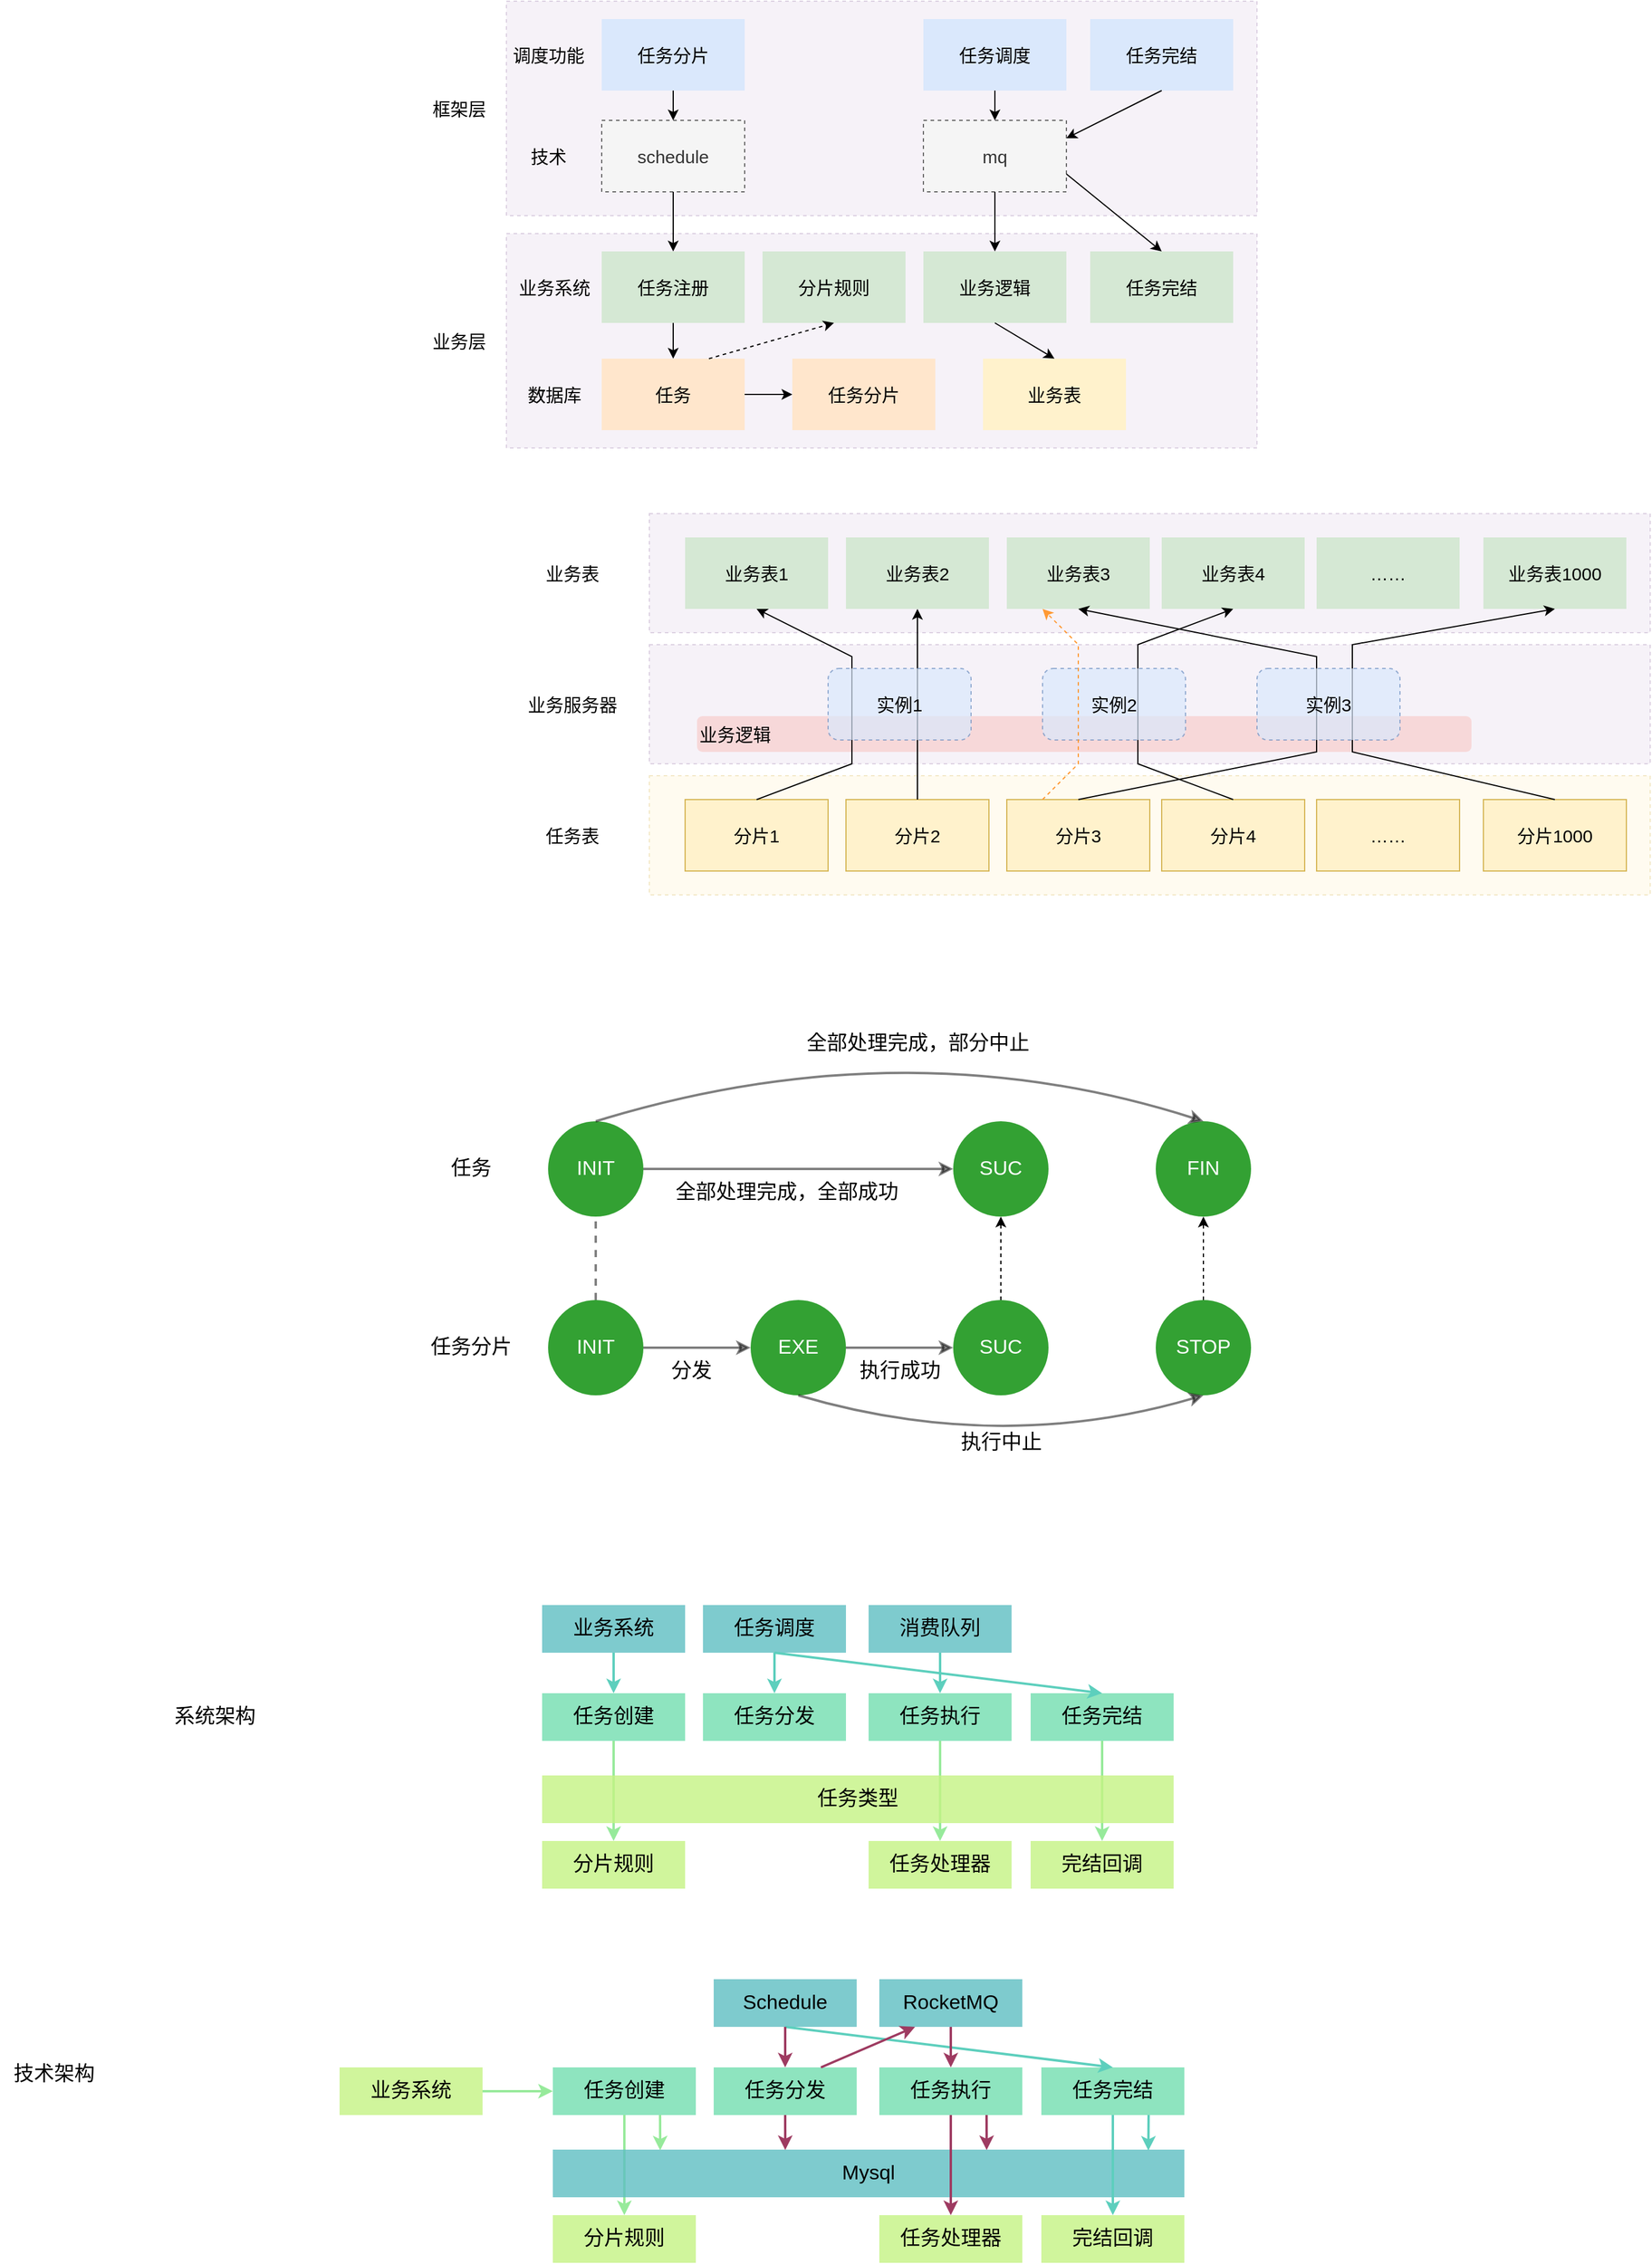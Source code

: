 <mxfile version="20.5.1" type="github">
  <diagram id="jE8hLFV52Thx0o0CY2vt" name="第 1 页">
    <mxGraphModel dx="1797" dy="556" grid="1" gridSize="10" guides="1" tooltips="1" connect="1" arrows="1" fold="1" page="1" pageScale="1" pageWidth="827" pageHeight="1169" math="0" shadow="0">
      <root>
        <mxCell id="0" />
        <mxCell id="1" parent="0" />
        <mxCell id="cD26P5UvuwUGgIYhwSKx-67" value="" style="rounded=0;whiteSpace=wrap;html=1;dashed=1;fillColor=#e1d5e7;strokeColor=#9673a6;opacity=30;fontSize=15;" vertex="1" parent="1">
          <mxGeometry x="230" y="600" width="840" height="100" as="geometry" />
        </mxCell>
        <mxCell id="cD26P5UvuwUGgIYhwSKx-65" value="业务逻辑" style="rounded=1;whiteSpace=wrap;html=1;strokeColor=none;fontSize=15;opacity=70;fillColor=#f8cecc;align=left;" vertex="1" parent="1">
          <mxGeometry x="270" y="660" width="650" height="30" as="geometry" />
        </mxCell>
        <mxCell id="cD26P5UvuwUGgIYhwSKx-32" value="" style="rounded=0;whiteSpace=wrap;html=1;dashed=1;fillColor=#fff2cc;strokeColor=#d6b656;opacity=30;fontSize=15;" vertex="1" parent="1">
          <mxGeometry x="230" y="710" width="840" height="100" as="geometry" />
        </mxCell>
        <mxCell id="_GV8sksl-YAsukHIvESt-28" value="" style="rounded=0;whiteSpace=wrap;html=1;dashed=1;fillColor=#e1d5e7;strokeColor=#9673a6;opacity=30;fontSize=15;" parent="1" vertex="1">
          <mxGeometry x="110" y="255" width="630" height="180" as="geometry" />
        </mxCell>
        <mxCell id="_GV8sksl-YAsukHIvESt-27" value="" style="rounded=0;whiteSpace=wrap;html=1;dashed=1;fillColor=#e1d5e7;strokeColor=#9673a6;opacity=30;fontSize=15;" parent="1" vertex="1">
          <mxGeometry x="110" y="60" width="630" height="180" as="geometry" />
        </mxCell>
        <mxCell id="_GV8sksl-YAsukHIvESt-1" value="任务" style="rounded=0;whiteSpace=wrap;html=1;fillColor=#ffe6cc;strokeColor=none;fontSize=15;" parent="1" vertex="1">
          <mxGeometry x="190" y="360" width="120" height="60" as="geometry" />
        </mxCell>
        <mxCell id="_GV8sksl-YAsukHIvESt-3" value="任务分片" style="rounded=0;whiteSpace=wrap;html=1;fillColor=#ffe6cc;strokeColor=none;fontSize=15;" parent="1" vertex="1">
          <mxGeometry x="350" y="360" width="120" height="60" as="geometry" />
        </mxCell>
        <mxCell id="_GV8sksl-YAsukHIvESt-4" value="业务表" style="rounded=0;whiteSpace=wrap;html=1;fillColor=#fff2cc;strokeColor=none;fontSize=15;" parent="1" vertex="1">
          <mxGeometry x="510" y="360" width="120" height="60" as="geometry" />
        </mxCell>
        <mxCell id="_GV8sksl-YAsukHIvESt-5" value="schedule" style="rounded=0;whiteSpace=wrap;html=1;dashed=1;fillColor=#f5f5f5;fontColor=#333333;strokeColor=#666666;fontSize=15;" parent="1" vertex="1">
          <mxGeometry x="190" y="160" width="120" height="60" as="geometry" />
        </mxCell>
        <mxCell id="_GV8sksl-YAsukHIvESt-6" value="mq" style="rounded=0;whiteSpace=wrap;html=1;dashed=1;fillColor=#f5f5f5;fontColor=#333333;strokeColor=#666666;fontSize=15;" parent="1" vertex="1">
          <mxGeometry x="460" y="160" width="120" height="60" as="geometry" />
        </mxCell>
        <mxCell id="_GV8sksl-YAsukHIvESt-7" value="分片规则" style="rounded=0;whiteSpace=wrap;html=1;fillColor=#d5e8d4;strokeColor=none;fontSize=15;" parent="1" vertex="1">
          <mxGeometry x="325" y="270" width="120" height="60" as="geometry" />
        </mxCell>
        <mxCell id="_GV8sksl-YAsukHIvESt-8" value="任务注册" style="rounded=0;whiteSpace=wrap;html=1;fillColor=#d5e8d4;strokeColor=none;fontSize=15;" parent="1" vertex="1">
          <mxGeometry x="190" y="270" width="120" height="60" as="geometry" />
        </mxCell>
        <mxCell id="_GV8sksl-YAsukHIvESt-9" value="业务逻辑" style="rounded=0;whiteSpace=wrap;html=1;fillColor=#d5e8d4;strokeColor=none;fontSize=15;" parent="1" vertex="1">
          <mxGeometry x="460" y="270" width="120" height="60" as="geometry" />
        </mxCell>
        <mxCell id="_GV8sksl-YAsukHIvESt-10" value="任务完结" style="rounded=0;whiteSpace=wrap;html=1;fillColor=#d5e8d4;strokeColor=none;fontSize=15;" parent="1" vertex="1">
          <mxGeometry x="600" y="270" width="120" height="60" as="geometry" />
        </mxCell>
        <mxCell id="_GV8sksl-YAsukHIvESt-12" value="" style="endArrow=classic;html=1;rounded=0;exitX=0.5;exitY=1;exitDx=0;exitDy=0;entryX=0.5;entryY=0;entryDx=0;entryDy=0;fontSize=15;" parent="1" source="_GV8sksl-YAsukHIvESt-8" target="_GV8sksl-YAsukHIvESt-1" edge="1">
          <mxGeometry width="50" height="50" relative="1" as="geometry">
            <mxPoint x="120" y="530" as="sourcePoint" />
            <mxPoint x="170" y="480" as="targetPoint" />
          </mxGeometry>
        </mxCell>
        <mxCell id="_GV8sksl-YAsukHIvESt-13" value="" style="endArrow=classic;html=1;rounded=0;exitX=0.75;exitY=0;exitDx=0;exitDy=0;entryX=0.5;entryY=1;entryDx=0;entryDy=0;dashed=1;fontSize=15;" parent="1" source="_GV8sksl-YAsukHIvESt-1" target="_GV8sksl-YAsukHIvESt-7" edge="1">
          <mxGeometry width="50" height="50" relative="1" as="geometry">
            <mxPoint x="230" y="530" as="sourcePoint" />
            <mxPoint x="280" y="480" as="targetPoint" />
          </mxGeometry>
        </mxCell>
        <mxCell id="_GV8sksl-YAsukHIvESt-14" value="" style="endArrow=classic;html=1;rounded=0;exitX=1;exitY=0.5;exitDx=0;exitDy=0;entryX=0;entryY=0.5;entryDx=0;entryDy=0;fontSize=15;" parent="1" source="_GV8sksl-YAsukHIvESt-1" target="_GV8sksl-YAsukHIvESt-3" edge="1">
          <mxGeometry width="50" height="50" relative="1" as="geometry">
            <mxPoint x="270" y="510" as="sourcePoint" />
            <mxPoint x="320" y="460" as="targetPoint" />
          </mxGeometry>
        </mxCell>
        <mxCell id="_GV8sksl-YAsukHIvESt-16" value="" style="endArrow=classic;html=1;rounded=0;exitX=0.5;exitY=1;exitDx=0;exitDy=0;entryX=0.5;entryY=0;entryDx=0;entryDy=0;fontSize=15;" parent="1" source="_GV8sksl-YAsukHIvESt-9" target="_GV8sksl-YAsukHIvESt-4" edge="1">
          <mxGeometry width="50" height="50" relative="1" as="geometry">
            <mxPoint x="440" y="530" as="sourcePoint" />
            <mxPoint x="490" y="480" as="targetPoint" />
          </mxGeometry>
        </mxCell>
        <mxCell id="_GV8sksl-YAsukHIvESt-18" value="技术" style="text;html=1;align=center;verticalAlign=middle;resizable=0;points=[];autosize=1;strokeColor=none;fillColor=none;fontSize=15;" parent="1" vertex="1">
          <mxGeometry x="120" y="175" width="50" height="30" as="geometry" />
        </mxCell>
        <mxCell id="_GV8sksl-YAsukHIvESt-19" value="调度功能" style="text;html=1;align=center;verticalAlign=middle;resizable=0;points=[];autosize=1;strokeColor=none;fillColor=none;fontSize=15;" parent="1" vertex="1">
          <mxGeometry x="105" y="90" width="80" height="30" as="geometry" />
        </mxCell>
        <mxCell id="_GV8sksl-YAsukHIvESt-20" value="业务系统" style="text;html=1;align=center;verticalAlign=middle;resizable=0;points=[];autosize=1;strokeColor=none;fillColor=none;fontSize=15;" parent="1" vertex="1">
          <mxGeometry x="110" y="285" width="80" height="30" as="geometry" />
        </mxCell>
        <mxCell id="_GV8sksl-YAsukHIvESt-21" value="数据库" style="text;html=1;align=center;verticalAlign=middle;resizable=0;points=[];autosize=1;strokeColor=none;fillColor=none;fontSize=15;" parent="1" vertex="1">
          <mxGeometry x="115" y="375" width="70" height="30" as="geometry" />
        </mxCell>
        <mxCell id="_GV8sksl-YAsukHIvESt-22" value="任务分片" style="rounded=0;whiteSpace=wrap;html=1;fillColor=#dae8fc;strokeColor=none;fontSize=15;" parent="1" vertex="1">
          <mxGeometry x="190" y="75" width="120" height="60" as="geometry" />
        </mxCell>
        <mxCell id="_GV8sksl-YAsukHIvESt-25" value="任务调度" style="rounded=0;whiteSpace=wrap;html=1;fillColor=#dae8fc;strokeColor=none;fontSize=15;" parent="1" vertex="1">
          <mxGeometry x="460" y="75" width="120" height="60" as="geometry" />
        </mxCell>
        <mxCell id="_GV8sksl-YAsukHIvESt-26" value="任务完结" style="rounded=0;whiteSpace=wrap;html=1;fillColor=#dae8fc;strokeColor=none;fontSize=15;" parent="1" vertex="1">
          <mxGeometry x="600" y="75" width="120" height="60" as="geometry" />
        </mxCell>
        <mxCell id="_GV8sksl-YAsukHIvESt-29" value="框架层" style="text;html=1;align=center;verticalAlign=middle;resizable=0;points=[];autosize=1;strokeColor=none;fillColor=none;fontSize=15;" parent="1" vertex="1">
          <mxGeometry x="35" y="135" width="70" height="30" as="geometry" />
        </mxCell>
        <mxCell id="_GV8sksl-YAsukHIvESt-30" value="业务层" style="text;html=1;align=center;verticalAlign=middle;resizable=0;points=[];autosize=1;strokeColor=none;fillColor=none;fontSize=15;" parent="1" vertex="1">
          <mxGeometry x="35" y="330" width="70" height="30" as="geometry" />
        </mxCell>
        <mxCell id="_GV8sksl-YAsukHIvESt-31" value="" style="endArrow=classic;html=1;rounded=0;exitX=0.5;exitY=1;exitDx=0;exitDy=0;entryX=0.5;entryY=0;entryDx=0;entryDy=0;fontSize=15;" parent="1" source="_GV8sksl-YAsukHIvESt-22" target="_GV8sksl-YAsukHIvESt-5" edge="1">
          <mxGeometry width="50" height="50" relative="1" as="geometry">
            <mxPoint x="50" y="320" as="sourcePoint" />
            <mxPoint x="100" y="270" as="targetPoint" />
          </mxGeometry>
        </mxCell>
        <mxCell id="_GV8sksl-YAsukHIvESt-32" value="" style="endArrow=classic;html=1;rounded=0;exitX=0.5;exitY=1;exitDx=0;exitDy=0;entryX=0.5;entryY=0;entryDx=0;entryDy=0;fontSize=15;" parent="1" source="_GV8sksl-YAsukHIvESt-5" target="_GV8sksl-YAsukHIvESt-8" edge="1">
          <mxGeometry width="50" height="50" relative="1" as="geometry">
            <mxPoint x="20" y="350" as="sourcePoint" />
            <mxPoint x="70" y="300" as="targetPoint" />
          </mxGeometry>
        </mxCell>
        <mxCell id="_GV8sksl-YAsukHIvESt-33" value="" style="endArrow=classic;html=1;rounded=0;exitX=0.5;exitY=1;exitDx=0;exitDy=0;entryX=0.5;entryY=0;entryDx=0;entryDy=0;fontSize=15;" parent="1" source="_GV8sksl-YAsukHIvESt-25" target="_GV8sksl-YAsukHIvESt-6" edge="1">
          <mxGeometry width="50" height="50" relative="1" as="geometry">
            <mxPoint x="420" y="190" as="sourcePoint" />
            <mxPoint x="470" y="140" as="targetPoint" />
          </mxGeometry>
        </mxCell>
        <mxCell id="_GV8sksl-YAsukHIvESt-34" value="" style="endArrow=classic;html=1;rounded=0;entryX=0.5;entryY=0;entryDx=0;entryDy=0;fontSize=15;" parent="1" source="_GV8sksl-YAsukHIvESt-6" target="_GV8sksl-YAsukHIvESt-9" edge="1">
          <mxGeometry width="50" height="50" relative="1" as="geometry">
            <mxPoint x="370" y="250" as="sourcePoint" />
            <mxPoint x="420" y="200" as="targetPoint" />
          </mxGeometry>
        </mxCell>
        <mxCell id="_GV8sksl-YAsukHIvESt-35" value="" style="endArrow=classic;html=1;rounded=0;exitX=0.5;exitY=1;exitDx=0;exitDy=0;entryX=1;entryY=0.25;entryDx=0;entryDy=0;fontSize=15;" parent="1" source="_GV8sksl-YAsukHIvESt-26" target="_GV8sksl-YAsukHIvESt-6" edge="1">
          <mxGeometry width="50" height="50" relative="1" as="geometry">
            <mxPoint x="620" y="220" as="sourcePoint" />
            <mxPoint x="670" y="170" as="targetPoint" />
          </mxGeometry>
        </mxCell>
        <mxCell id="_GV8sksl-YAsukHIvESt-36" value="" style="endArrow=classic;html=1;rounded=0;exitX=1;exitY=0.75;exitDx=0;exitDy=0;entryX=0.5;entryY=0;entryDx=0;entryDy=0;fontSize=15;" parent="1" source="_GV8sksl-YAsukHIvESt-6" target="_GV8sksl-YAsukHIvESt-10" edge="1">
          <mxGeometry width="50" height="50" relative="1" as="geometry">
            <mxPoint x="690" y="260" as="sourcePoint" />
            <mxPoint x="740" y="210" as="targetPoint" />
          </mxGeometry>
        </mxCell>
        <mxCell id="cD26P5UvuwUGgIYhwSKx-9" value="分片2" style="rounded=0;whiteSpace=wrap;html=1;fillColor=#fff2cc;strokeColor=#d6b656;fontSize=15;" vertex="1" parent="1">
          <mxGeometry x="395" y="730" width="120" height="60" as="geometry" />
        </mxCell>
        <mxCell id="cD26P5UvuwUGgIYhwSKx-10" value="分片1" style="rounded=0;whiteSpace=wrap;html=1;fillColor=#fff2cc;strokeColor=#d6b656;fontSize=15;" vertex="1" parent="1">
          <mxGeometry x="260" y="730" width="120" height="60" as="geometry" />
        </mxCell>
        <mxCell id="cD26P5UvuwUGgIYhwSKx-11" value="分片3" style="rounded=0;whiteSpace=wrap;html=1;fillColor=#fff2cc;strokeColor=#d6b656;fontSize=15;" vertex="1" parent="1">
          <mxGeometry x="530" y="730" width="120" height="60" as="geometry" />
        </mxCell>
        <mxCell id="cD26P5UvuwUGgIYhwSKx-39" value="分片4" style="rounded=0;whiteSpace=wrap;html=1;fillColor=#fff2cc;strokeColor=#d6b656;fontSize=15;" vertex="1" parent="1">
          <mxGeometry x="660" y="730" width="120" height="60" as="geometry" />
        </mxCell>
        <mxCell id="cD26P5UvuwUGgIYhwSKx-40" value="……" style="rounded=0;whiteSpace=wrap;html=1;fillColor=#fff2cc;strokeColor=#d6b656;fontSize=15;" vertex="1" parent="1">
          <mxGeometry x="790" y="730" width="120" height="60" as="geometry" />
        </mxCell>
        <mxCell id="cD26P5UvuwUGgIYhwSKx-41" value="" style="rounded=0;whiteSpace=wrap;html=1;dashed=1;fillColor=#e1d5e7;strokeColor=#9673a6;opacity=30;fontSize=15;" vertex="1" parent="1">
          <mxGeometry x="230" y="490" width="840" height="100" as="geometry" />
        </mxCell>
        <mxCell id="cD26P5UvuwUGgIYhwSKx-42" value="业务表2" style="rounded=0;whiteSpace=wrap;html=1;fillColor=#d5e8d4;strokeColor=none;fontSize=15;" vertex="1" parent="1">
          <mxGeometry x="395" y="510" width="120" height="60" as="geometry" />
        </mxCell>
        <mxCell id="cD26P5UvuwUGgIYhwSKx-43" value="业务表1" style="rounded=0;whiteSpace=wrap;html=1;fillColor=#d5e8d4;strokeColor=none;fontSize=15;" vertex="1" parent="1">
          <mxGeometry x="260" y="510" width="120" height="60" as="geometry" />
        </mxCell>
        <mxCell id="cD26P5UvuwUGgIYhwSKx-44" value="业务表3" style="rounded=0;whiteSpace=wrap;html=1;fillColor=#d5e8d4;strokeColor=none;fontSize=15;" vertex="1" parent="1">
          <mxGeometry x="530" y="510" width="120" height="60" as="geometry" />
        </mxCell>
        <mxCell id="cD26P5UvuwUGgIYhwSKx-45" value="业务表1000" style="rounded=0;whiteSpace=wrap;html=1;fillColor=#d5e8d4;strokeColor=none;fontSize=15;" vertex="1" parent="1">
          <mxGeometry x="930" y="510" width="120" height="60" as="geometry" />
        </mxCell>
        <mxCell id="cD26P5UvuwUGgIYhwSKx-46" value="业务表4" style="rounded=0;whiteSpace=wrap;html=1;fillColor=#d5e8d4;strokeColor=none;fontSize=15;" vertex="1" parent="1">
          <mxGeometry x="660" y="510" width="120" height="60" as="geometry" />
        </mxCell>
        <mxCell id="cD26P5UvuwUGgIYhwSKx-47" value="……" style="rounded=0;whiteSpace=wrap;html=1;fillColor=#d5e8d4;strokeColor=none;fontSize=15;" vertex="1" parent="1">
          <mxGeometry x="790" y="510" width="120" height="60" as="geometry" />
        </mxCell>
        <mxCell id="cD26P5UvuwUGgIYhwSKx-49" value="分片1000" style="rounded=0;whiteSpace=wrap;html=1;fillColor=#fff2cc;strokeColor=#d6b656;fontSize=15;" vertex="1" parent="1">
          <mxGeometry x="930" y="730" width="120" height="60" as="geometry" />
        </mxCell>
        <mxCell id="cD26P5UvuwUGgIYhwSKx-54" value="" style="endArrow=classic;html=1;rounded=0;fontSize=15;exitX=0.5;exitY=0;exitDx=0;exitDy=0;entryX=0.5;entryY=1;entryDx=0;entryDy=0;" edge="1" parent="1" source="cD26P5UvuwUGgIYhwSKx-10" target="cD26P5UvuwUGgIYhwSKx-43">
          <mxGeometry width="50" height="50" relative="1" as="geometry">
            <mxPoint x="330" y="740" as="sourcePoint" />
            <mxPoint x="390" y="690" as="targetPoint" />
            <Array as="points">
              <mxPoint x="400" y="700" />
              <mxPoint x="400" y="610" />
            </Array>
          </mxGeometry>
        </mxCell>
        <mxCell id="cD26P5UvuwUGgIYhwSKx-55" value="" style="endArrow=classic;html=1;rounded=0;fontSize=15;exitX=0.5;exitY=0;exitDx=0;exitDy=0;entryX=0.5;entryY=1;entryDx=0;entryDy=0;" edge="1" parent="1" source="cD26P5UvuwUGgIYhwSKx-9" target="cD26P5UvuwUGgIYhwSKx-42">
          <mxGeometry width="50" height="50" relative="1" as="geometry">
            <mxPoint x="330" y="740" as="sourcePoint" />
            <mxPoint x="390" y="690" as="targetPoint" />
          </mxGeometry>
        </mxCell>
        <mxCell id="cD26P5UvuwUGgIYhwSKx-61" value="" style="endArrow=classic;html=1;rounded=0;fontSize=15;exitX=0.5;exitY=0;exitDx=0;exitDy=0;entryX=0.5;entryY=1;entryDx=0;entryDy=0;" edge="1" parent="1" source="cD26P5UvuwUGgIYhwSKx-11" target="cD26P5UvuwUGgIYhwSKx-44">
          <mxGeometry width="50" height="50" relative="1" as="geometry">
            <mxPoint x="465" y="740" as="sourcePoint" />
            <mxPoint x="465" y="580" as="targetPoint" />
            <Array as="points">
              <mxPoint x="790" y="690" />
              <mxPoint x="790" y="610" />
            </Array>
          </mxGeometry>
        </mxCell>
        <mxCell id="cD26P5UvuwUGgIYhwSKx-62" value="" style="endArrow=classic;html=1;rounded=0;fontSize=15;exitX=0.5;exitY=0;exitDx=0;exitDy=0;entryX=0.5;entryY=1;entryDx=0;entryDy=0;" edge="1" parent="1" source="cD26P5UvuwUGgIYhwSKx-39" target="cD26P5UvuwUGgIYhwSKx-46">
          <mxGeometry width="50" height="50" relative="1" as="geometry">
            <mxPoint x="465" y="740" as="sourcePoint" />
            <mxPoint x="465" y="580" as="targetPoint" />
            <Array as="points">
              <mxPoint x="640" y="700" />
              <mxPoint x="640" y="600" />
            </Array>
          </mxGeometry>
        </mxCell>
        <mxCell id="cD26P5UvuwUGgIYhwSKx-63" value="" style="endArrow=classic;html=1;rounded=0;fontSize=15;exitX=0.5;exitY=0;exitDx=0;exitDy=0;entryX=0.5;entryY=1;entryDx=0;entryDy=0;" edge="1" parent="1" source="cD26P5UvuwUGgIYhwSKx-49" target="cD26P5UvuwUGgIYhwSKx-45">
          <mxGeometry width="50" height="50" relative="1" as="geometry">
            <mxPoint x="475" y="750" as="sourcePoint" />
            <mxPoint x="475" y="590" as="targetPoint" />
            <Array as="points">
              <mxPoint x="820" y="690" />
              <mxPoint x="820" y="600" />
            </Array>
          </mxGeometry>
        </mxCell>
        <mxCell id="cD26P5UvuwUGgIYhwSKx-50" value="实例1" style="rounded=1;whiteSpace=wrap;html=1;dashed=1;strokeColor=#6c8ebf;fontSize=15;fillColor=#dae8fc;opacity=70;" vertex="1" parent="1">
          <mxGeometry x="380" y="620" width="120" height="60" as="geometry" />
        </mxCell>
        <mxCell id="cD26P5UvuwUGgIYhwSKx-51" value="实例2" style="rounded=1;whiteSpace=wrap;html=1;dashed=1;strokeColor=#6c8ebf;fontSize=15;fillColor=#dae8fc;opacity=70;" vertex="1" parent="1">
          <mxGeometry x="560" y="620" width="120" height="60" as="geometry" />
        </mxCell>
        <mxCell id="cD26P5UvuwUGgIYhwSKx-52" value="实例3" style="rounded=1;whiteSpace=wrap;html=1;dashed=1;strokeColor=#6c8ebf;fontSize=15;fillColor=#dae8fc;opacity=70;" vertex="1" parent="1">
          <mxGeometry x="740" y="620" width="120" height="60" as="geometry" />
        </mxCell>
        <mxCell id="cD26P5UvuwUGgIYhwSKx-64" value="" style="endArrow=classic;html=1;rounded=0;fontSize=15;exitX=0.25;exitY=0;exitDx=0;exitDy=0;entryX=0.25;entryY=1;entryDx=0;entryDy=0;strokeColor=#FF9933;dashed=1;" edge="1" parent="1" source="cD26P5UvuwUGgIYhwSKx-11" target="cD26P5UvuwUGgIYhwSKx-44">
          <mxGeometry width="50" height="50" relative="1" as="geometry">
            <mxPoint x="400" y="890" as="sourcePoint" />
            <mxPoint x="450" y="840" as="targetPoint" />
            <Array as="points">
              <mxPoint x="590" y="700" />
              <mxPoint x="590" y="600" />
            </Array>
          </mxGeometry>
        </mxCell>
        <mxCell id="cD26P5UvuwUGgIYhwSKx-69" value="任务表" style="text;html=1;align=center;verticalAlign=middle;resizable=0;points=[];autosize=1;strokeColor=none;fillColor=none;fontSize=15;opacity=70;" vertex="1" parent="1">
          <mxGeometry x="130" y="745" width="70" height="30" as="geometry" />
        </mxCell>
        <mxCell id="cD26P5UvuwUGgIYhwSKx-70" value="业务表" style="text;html=1;align=center;verticalAlign=middle;resizable=0;points=[];autosize=1;strokeColor=none;fillColor=none;fontSize=15;" vertex="1" parent="1">
          <mxGeometry x="130" y="525" width="70" height="30" as="geometry" />
        </mxCell>
        <mxCell id="cD26P5UvuwUGgIYhwSKx-71" value="业务服务器" style="text;html=1;align=center;verticalAlign=middle;resizable=0;points=[];autosize=1;strokeColor=none;fillColor=none;fontSize=15;" vertex="1" parent="1">
          <mxGeometry x="115" y="635" width="100" height="30" as="geometry" />
        </mxCell>
        <mxCell id="cD26P5UvuwUGgIYhwSKx-72" value="INIT" style="ellipse;whiteSpace=wrap;html=1;aspect=fixed;strokeColor=none;fontSize=17;fillColor=#008a00;fontColor=#ffffff;opacity=80;" vertex="1" parent="1">
          <mxGeometry x="145" y="1000" width="80" height="80" as="geometry" />
        </mxCell>
        <mxCell id="cD26P5UvuwUGgIYhwSKx-73" value="SUC" style="ellipse;whiteSpace=wrap;html=1;aspect=fixed;strokeColor=none;fontSize=17;fillColor=#008a00;fontColor=#ffffff;opacity=80;" vertex="1" parent="1">
          <mxGeometry x="485" y="1000" width="80" height="80" as="geometry" />
        </mxCell>
        <mxCell id="cD26P5UvuwUGgIYhwSKx-74" value="FIN" style="ellipse;whiteSpace=wrap;html=1;aspect=fixed;strokeColor=none;fontSize=17;fillColor=#008a00;fontColor=#ffffff;opacity=80;" vertex="1" parent="1">
          <mxGeometry x="655" y="1000" width="80" height="80" as="geometry" />
        </mxCell>
        <mxCell id="cD26P5UvuwUGgIYhwSKx-75" value="INIT" style="ellipse;whiteSpace=wrap;html=1;aspect=fixed;strokeColor=none;fontSize=17;fillColor=#008a00;fontColor=#ffffff;opacity=80;" vertex="1" parent="1">
          <mxGeometry x="145" y="1150" width="80" height="80" as="geometry" />
        </mxCell>
        <mxCell id="cD26P5UvuwUGgIYhwSKx-76" value="EXE" style="ellipse;whiteSpace=wrap;html=1;aspect=fixed;strokeColor=none;fontSize=17;fillColor=#008a00;fontColor=#ffffff;opacity=80;" vertex="1" parent="1">
          <mxGeometry x="315" y="1150" width="80" height="80" as="geometry" />
        </mxCell>
        <mxCell id="cD26P5UvuwUGgIYhwSKx-77" value="SUC" style="ellipse;whiteSpace=wrap;html=1;aspect=fixed;strokeColor=none;fontSize=17;fillColor=#008a00;fontColor=#ffffff;opacity=80;" vertex="1" parent="1">
          <mxGeometry x="485" y="1150" width="80" height="80" as="geometry" />
        </mxCell>
        <mxCell id="cD26P5UvuwUGgIYhwSKx-78" value="STOP" style="ellipse;whiteSpace=wrap;html=1;aspect=fixed;strokeColor=none;fontSize=17;fillColor=#008a00;fontColor=#ffffff;opacity=80;" vertex="1" parent="1">
          <mxGeometry x="655" y="1150" width="80" height="80" as="geometry" />
        </mxCell>
        <mxCell id="cD26P5UvuwUGgIYhwSKx-79" value="" style="endArrow=none;dashed=1;html=1;strokeWidth=2;rounded=0;strokeColor=#000;fontSize=17;entryX=0.5;entryY=1;entryDx=0;entryDy=0;exitX=0.5;exitY=0;exitDx=0;exitDy=0;jumpSize=3;opacity=50;" edge="1" parent="1" source="cD26P5UvuwUGgIYhwSKx-75" target="cD26P5UvuwUGgIYhwSKx-72">
          <mxGeometry width="50" height="50" relative="1" as="geometry">
            <mxPoint x="105" y="1200" as="sourcePoint" />
            <mxPoint x="155" y="1150" as="targetPoint" />
          </mxGeometry>
        </mxCell>
        <mxCell id="cD26P5UvuwUGgIYhwSKx-81" value="" style="endArrow=classic;html=1;rounded=0;dashed=1;strokeColor=#000;fontSize=17;jumpSize=3;entryX=0.5;entryY=1;entryDx=0;entryDy=0;exitX=0.5;exitY=0;exitDx=0;exitDy=0;" edge="1" parent="1" source="cD26P5UvuwUGgIYhwSKx-77" target="cD26P5UvuwUGgIYhwSKx-73">
          <mxGeometry width="50" height="50" relative="1" as="geometry">
            <mxPoint x="95" y="1260" as="sourcePoint" />
            <mxPoint x="145" y="1210" as="targetPoint" />
          </mxGeometry>
        </mxCell>
        <mxCell id="cD26P5UvuwUGgIYhwSKx-82" value="" style="endArrow=classic;html=1;rounded=0;dashed=1;strokeColor=#000;fontSize=17;jumpSize=3;entryX=0.5;entryY=1;entryDx=0;entryDy=0;exitX=0.5;exitY=0;exitDx=0;exitDy=0;" edge="1" parent="1" source="cD26P5UvuwUGgIYhwSKx-78" target="cD26P5UvuwUGgIYhwSKx-74">
          <mxGeometry width="50" height="50" relative="1" as="geometry">
            <mxPoint x="535" y="1160" as="sourcePoint" />
            <mxPoint x="535" y="1090" as="targetPoint" />
          </mxGeometry>
        </mxCell>
        <mxCell id="cD26P5UvuwUGgIYhwSKx-83" value="" style="endArrow=classic;html=1;rounded=0;strokeColor=#000;fontSize=17;opacity=50;jumpSize=3;exitX=1;exitY=0.5;exitDx=0;exitDy=0;entryX=0;entryY=0.5;entryDx=0;entryDy=0;strokeWidth=2;" edge="1" parent="1" source="cD26P5UvuwUGgIYhwSKx-72" target="cD26P5UvuwUGgIYhwSKx-73">
          <mxGeometry width="50" height="50" relative="1" as="geometry">
            <mxPoint x="55" y="1330" as="sourcePoint" />
            <mxPoint x="105" y="1280" as="targetPoint" />
          </mxGeometry>
        </mxCell>
        <mxCell id="cD26P5UvuwUGgIYhwSKx-84" value="" style="endArrow=classic;html=1;rounded=0;strokeColor=#000;strokeWidth=2;fontSize=17;opacity=50;jumpSize=3;exitX=1;exitY=0.5;exitDx=0;exitDy=0;entryX=0;entryY=0.5;entryDx=0;entryDy=0;" edge="1" parent="1" source="cD26P5UvuwUGgIYhwSKx-75" target="cD26P5UvuwUGgIYhwSKx-76">
          <mxGeometry width="50" height="50" relative="1" as="geometry">
            <mxPoint x="195" y="1360" as="sourcePoint" />
            <mxPoint x="245" y="1310" as="targetPoint" />
          </mxGeometry>
        </mxCell>
        <mxCell id="cD26P5UvuwUGgIYhwSKx-85" value="" style="endArrow=classic;html=1;rounded=0;strokeColor=#000;strokeWidth=2;fontSize=17;opacity=50;jumpSize=3;exitX=1;exitY=0.5;exitDx=0;exitDy=0;entryX=0;entryY=0.5;entryDx=0;entryDy=0;" edge="1" parent="1" source="cD26P5UvuwUGgIYhwSKx-76" target="cD26P5UvuwUGgIYhwSKx-77">
          <mxGeometry width="50" height="50" relative="1" as="geometry">
            <mxPoint x="235" y="1200" as="sourcePoint" />
            <mxPoint x="325" y="1200" as="targetPoint" />
          </mxGeometry>
        </mxCell>
        <mxCell id="cD26P5UvuwUGgIYhwSKx-86" value="" style="endArrow=classic;html=1;strokeColor=#000;strokeWidth=2;fontSize=17;opacity=50;jumpSize=3;exitX=0.5;exitY=1;exitDx=0;exitDy=0;entryX=0.5;entryY=1;entryDx=0;entryDy=0;curved=1;" edge="1" parent="1" source="cD26P5UvuwUGgIYhwSKx-76" target="cD26P5UvuwUGgIYhwSKx-78">
          <mxGeometry width="50" height="50" relative="1" as="geometry">
            <mxPoint x="405" y="1200" as="sourcePoint" />
            <mxPoint x="495.0" y="1200" as="targetPoint" />
            <Array as="points">
              <mxPoint x="525" y="1280" />
            </Array>
          </mxGeometry>
        </mxCell>
        <mxCell id="cD26P5UvuwUGgIYhwSKx-87" value="" style="endArrow=classic;html=1;strokeColor=#000;strokeWidth=2;fontSize=17;opacity=50;jumpSize=3;exitX=0.5;exitY=0;exitDx=0;exitDy=0;entryX=0.5;entryY=0;entryDx=0;entryDy=0;curved=1;" edge="1" parent="1" source="cD26P5UvuwUGgIYhwSKx-72" target="cD26P5UvuwUGgIYhwSKx-74">
          <mxGeometry width="50" height="50" relative="1" as="geometry">
            <mxPoint x="365" y="1240" as="sourcePoint" />
            <mxPoint x="705" y="1240" as="targetPoint" />
            <Array as="points">
              <mxPoint x="445" y="920" />
            </Array>
          </mxGeometry>
        </mxCell>
        <mxCell id="cD26P5UvuwUGgIYhwSKx-88" value="全部处理完成，全部成功" style="text;html=1;align=center;verticalAlign=middle;resizable=0;points=[];autosize=1;strokeColor=none;fillColor=none;fontSize=17;" vertex="1" parent="1">
          <mxGeometry x="240" y="1045" width="210" height="30" as="geometry" />
        </mxCell>
        <mxCell id="cD26P5UvuwUGgIYhwSKx-89" value="全部处理完成，部分中止" style="text;html=1;align=center;verticalAlign=middle;resizable=0;points=[];autosize=1;strokeColor=none;fillColor=none;fontSize=17;" vertex="1" parent="1">
          <mxGeometry x="350" y="920" width="210" height="30" as="geometry" />
        </mxCell>
        <mxCell id="cD26P5UvuwUGgIYhwSKx-91" value="任务分片" style="text;html=1;align=center;verticalAlign=middle;resizable=0;points=[];autosize=1;strokeColor=none;fillColor=none;fontSize=17;" vertex="1" parent="1">
          <mxGeometry x="35" y="1175" width="90" height="30" as="geometry" />
        </mxCell>
        <mxCell id="cD26P5UvuwUGgIYhwSKx-92" value="任务" style="text;html=1;align=center;verticalAlign=middle;resizable=0;points=[];autosize=1;strokeColor=none;fillColor=none;fontSize=17;" vertex="1" parent="1">
          <mxGeometry x="50" y="1025" width="60" height="30" as="geometry" />
        </mxCell>
        <mxCell id="cD26P5UvuwUGgIYhwSKx-93" value="分发" style="text;html=1;align=center;verticalAlign=middle;resizable=0;points=[];autosize=1;strokeColor=none;fillColor=none;fontSize=17;" vertex="1" parent="1">
          <mxGeometry x="235" y="1195" width="60" height="30" as="geometry" />
        </mxCell>
        <mxCell id="cD26P5UvuwUGgIYhwSKx-94" value="执行成功" style="text;html=1;align=center;verticalAlign=middle;resizable=0;points=[];autosize=1;strokeColor=none;fillColor=none;fontSize=17;" vertex="1" parent="1">
          <mxGeometry x="395" y="1195" width="90" height="30" as="geometry" />
        </mxCell>
        <mxCell id="cD26P5UvuwUGgIYhwSKx-95" value="执行中止" style="text;html=1;align=center;verticalAlign=middle;resizable=0;points=[];autosize=1;strokeColor=none;fillColor=none;fontSize=17;" vertex="1" parent="1">
          <mxGeometry x="480" y="1255" width="90" height="30" as="geometry" />
        </mxCell>
        <mxCell id="cD26P5UvuwUGgIYhwSKx-105" style="edgeStyle=orthogonalEdgeStyle;curved=1;jumpSize=3;orthogonalLoop=1;jettySize=auto;html=1;exitX=0.5;exitY=1;exitDx=0;exitDy=0;entryX=0.5;entryY=0;entryDx=0;entryDy=0;strokeColor=#5DCFBD;strokeWidth=2;fontSize=17;" edge="1" parent="1" source="cD26P5UvuwUGgIYhwSKx-97" target="cD26P5UvuwUGgIYhwSKx-100">
          <mxGeometry relative="1" as="geometry" />
        </mxCell>
        <mxCell id="cD26P5UvuwUGgIYhwSKx-97" value="业务系统" style="rounded=0;whiteSpace=wrap;html=1;strokeColor=none;fontSize=17;opacity=80;fillColor=#5EBFC2;" vertex="1" parent="1">
          <mxGeometry x="140" y="1406" width="120" height="40" as="geometry" />
        </mxCell>
        <mxCell id="cD26P5UvuwUGgIYhwSKx-98" value="任务调度" style="rounded=0;whiteSpace=wrap;html=1;strokeColor=none;fontSize=17;opacity=80;fillColor=#5EBFC2;" vertex="1" parent="1">
          <mxGeometry x="275" y="1406" width="120" height="40" as="geometry" />
        </mxCell>
        <mxCell id="cD26P5UvuwUGgIYhwSKx-99" value="消费队列" style="rounded=0;whiteSpace=wrap;html=1;strokeColor=none;fontSize=17;opacity=80;fillColor=#5EBFC2;" vertex="1" parent="1">
          <mxGeometry x="414" y="1406" width="120" height="40" as="geometry" />
        </mxCell>
        <mxCell id="cD26P5UvuwUGgIYhwSKx-100" value="任务创建" style="rounded=0;whiteSpace=wrap;html=1;strokeColor=none;fontSize=17;opacity=80;fillColor=#72DEAF;" vertex="1" parent="1">
          <mxGeometry x="140" y="1480" width="120" height="40" as="geometry" />
        </mxCell>
        <mxCell id="cD26P5UvuwUGgIYhwSKx-101" value="任务分发" style="rounded=0;whiteSpace=wrap;html=1;strokeColor=none;fontSize=17;opacity=80;fillColor=#72DEAF;" vertex="1" parent="1">
          <mxGeometry x="275" y="1480" width="120" height="40" as="geometry" />
        </mxCell>
        <mxCell id="cD26P5UvuwUGgIYhwSKx-102" value="任务完结" style="rounded=0;whiteSpace=wrap;html=1;strokeColor=none;fontSize=17;opacity=80;fillColor=#72DEAF;" vertex="1" parent="1">
          <mxGeometry x="550" y="1480" width="120" height="40" as="geometry" />
        </mxCell>
        <mxCell id="cD26P5UvuwUGgIYhwSKx-103" value="任务执行" style="rounded=0;whiteSpace=wrap;html=1;strokeColor=none;fontSize=17;opacity=80;fillColor=#72DEAF;" vertex="1" parent="1">
          <mxGeometry x="414" y="1480" width="120" height="40" as="geometry" />
        </mxCell>
        <mxCell id="cD26P5UvuwUGgIYhwSKx-108" value="" style="endArrow=classic;html=1;rounded=1;strokeColor=#5DCFBD;strokeWidth=2;fontSize=17;jumpSize=3;exitX=0.5;exitY=1;exitDx=0;exitDy=0;entryX=0.5;entryY=0;entryDx=0;entryDy=0;" edge="1" parent="1" source="cD26P5UvuwUGgIYhwSKx-98" target="cD26P5UvuwUGgIYhwSKx-102">
          <mxGeometry width="50" height="50" relative="1" as="geometry">
            <mxPoint x="360" y="1700" as="sourcePoint" />
            <mxPoint x="410" y="1650" as="targetPoint" />
          </mxGeometry>
        </mxCell>
        <mxCell id="cD26P5UvuwUGgIYhwSKx-109" value="" style="endArrow=classic;html=1;rounded=1;strokeColor=#5DCFBD;strokeWidth=2;fontSize=17;jumpSize=3;exitX=0.5;exitY=1;exitDx=0;exitDy=0;entryX=0.5;entryY=0;entryDx=0;entryDy=0;" edge="1" parent="1" source="cD26P5UvuwUGgIYhwSKx-99" target="cD26P5UvuwUGgIYhwSKx-103">
          <mxGeometry width="50" height="50" relative="1" as="geometry">
            <mxPoint x="480" y="1620" as="sourcePoint" />
            <mxPoint x="530" y="1570" as="targetPoint" />
          </mxGeometry>
        </mxCell>
        <mxCell id="cD26P5UvuwUGgIYhwSKx-110" value="" style="endArrow=classic;html=1;rounded=1;strokeColor=#5DCFBD;strokeWidth=2;fontSize=17;jumpSize=3;exitX=0.5;exitY=1;exitDx=0;exitDy=0;entryX=0.5;entryY=0;entryDx=0;entryDy=0;" edge="1" parent="1" source="cD26P5UvuwUGgIYhwSKx-98" target="cD26P5UvuwUGgIYhwSKx-101">
          <mxGeometry width="50" height="50" relative="1" as="geometry">
            <mxPoint x="230" y="1680" as="sourcePoint" />
            <mxPoint x="280" y="1630" as="targetPoint" />
          </mxGeometry>
        </mxCell>
        <mxCell id="cD26P5UvuwUGgIYhwSKx-112" value="分片规则" style="rounded=0;whiteSpace=wrap;html=1;strokeColor=none;fontSize=17;opacity=80;fillColor=#C5F384;" vertex="1" parent="1">
          <mxGeometry x="140" y="1604" width="120" height="40" as="geometry" />
        </mxCell>
        <mxCell id="cD26P5UvuwUGgIYhwSKx-113" value="任务处理器" style="rounded=0;whiteSpace=wrap;html=1;strokeColor=none;fontSize=17;opacity=80;fillColor=#C5F384;" vertex="1" parent="1">
          <mxGeometry x="414" y="1604" width="120" height="40" as="geometry" />
        </mxCell>
        <mxCell id="cD26P5UvuwUGgIYhwSKx-114" value="完结回调" style="rounded=0;whiteSpace=wrap;html=1;strokeColor=none;fontSize=17;opacity=80;fillColor=#C5F384;" vertex="1" parent="1">
          <mxGeometry x="550" y="1604" width="120" height="40" as="geometry" />
        </mxCell>
        <mxCell id="cD26P5UvuwUGgIYhwSKx-115" value="" style="endArrow=classic;html=1;rounded=1;strokeColor=#97EA9B;strokeWidth=2;fontSize=17;jumpSize=3;exitX=0.5;exitY=1;exitDx=0;exitDy=0;entryX=0.5;entryY=0;entryDx=0;entryDy=0;" edge="1" parent="1" source="cD26P5UvuwUGgIYhwSKx-100" target="cD26P5UvuwUGgIYhwSKx-112">
          <mxGeometry width="50" height="50" relative="1" as="geometry">
            <mxPoint x="80" y="1780" as="sourcePoint" />
            <mxPoint x="130" y="1730" as="targetPoint" />
          </mxGeometry>
        </mxCell>
        <mxCell id="cD26P5UvuwUGgIYhwSKx-116" value="" style="endArrow=classic;html=1;rounded=1;strokeColor=#97EA9B;strokeWidth=2;fontSize=17;jumpSize=3;exitX=0.5;exitY=1;exitDx=0;exitDy=0;entryX=0.5;entryY=0;entryDx=0;entryDy=0;" edge="1" parent="1" source="cD26P5UvuwUGgIYhwSKx-103" target="cD26P5UvuwUGgIYhwSKx-113">
          <mxGeometry width="50" height="50" relative="1" as="geometry">
            <mxPoint x="260" y="1830" as="sourcePoint" />
            <mxPoint x="310" y="1780" as="targetPoint" />
          </mxGeometry>
        </mxCell>
        <mxCell id="cD26P5UvuwUGgIYhwSKx-117" value="" style="endArrow=classic;html=1;rounded=1;strokeColor=#97EA9B;strokeWidth=2;fontSize=17;jumpSize=3;exitX=0.5;exitY=1;exitDx=0;exitDy=0;entryX=0.5;entryY=0;entryDx=0;entryDy=0;" edge="1" parent="1" source="cD26P5UvuwUGgIYhwSKx-102" target="cD26P5UvuwUGgIYhwSKx-114">
          <mxGeometry width="50" height="50" relative="1" as="geometry">
            <mxPoint x="410" y="1800" as="sourcePoint" />
            <mxPoint x="460" y="1750" as="targetPoint" />
          </mxGeometry>
        </mxCell>
        <mxCell id="cD26P5UvuwUGgIYhwSKx-111" value="任务类型" style="rounded=0;whiteSpace=wrap;html=1;strokeColor=none;fontSize=17;opacity=80;fillColor=#C5F384;" vertex="1" parent="1">
          <mxGeometry x="140" y="1549" width="530" height="40" as="geometry" />
        </mxCell>
        <mxCell id="cD26P5UvuwUGgIYhwSKx-119" value="业务系统" style="rounded=0;whiteSpace=wrap;html=1;strokeColor=none;fontSize=17;opacity=80;fillColor=#C5F384;" vertex="1" parent="1">
          <mxGeometry x="-30" y="1794" width="120" height="40" as="geometry" />
        </mxCell>
        <mxCell id="cD26P5UvuwUGgIYhwSKx-120" value="Schedule" style="rounded=0;whiteSpace=wrap;html=1;strokeColor=none;fontSize=17;opacity=80;fillColor=#5EBFC2;" vertex="1" parent="1">
          <mxGeometry x="284" y="1720" width="120" height="40" as="geometry" />
        </mxCell>
        <mxCell id="cD26P5UvuwUGgIYhwSKx-121" value="RocketMQ" style="rounded=0;whiteSpace=wrap;html=1;strokeColor=none;fontSize=17;opacity=80;fillColor=#5EBFC2;" vertex="1" parent="1">
          <mxGeometry x="423" y="1720" width="120" height="40" as="geometry" />
        </mxCell>
        <mxCell id="cD26P5UvuwUGgIYhwSKx-122" value="任务创建" style="rounded=0;whiteSpace=wrap;html=1;strokeColor=none;fontSize=17;opacity=80;fillColor=#72DEAF;" vertex="1" parent="1">
          <mxGeometry x="149" y="1794" width="120" height="40" as="geometry" />
        </mxCell>
        <mxCell id="cD26P5UvuwUGgIYhwSKx-123" value="任务分发" style="rounded=0;whiteSpace=wrap;html=1;strokeColor=none;fontSize=17;opacity=80;fillColor=#72DEAF;" vertex="1" parent="1">
          <mxGeometry x="284" y="1794" width="120" height="40" as="geometry" />
        </mxCell>
        <mxCell id="cD26P5UvuwUGgIYhwSKx-124" value="任务完结" style="rounded=0;whiteSpace=wrap;html=1;strokeColor=none;fontSize=17;opacity=80;fillColor=#72DEAF;" vertex="1" parent="1">
          <mxGeometry x="559" y="1794" width="120" height="40" as="geometry" />
        </mxCell>
        <mxCell id="cD26P5UvuwUGgIYhwSKx-125" value="任务执行" style="rounded=0;whiteSpace=wrap;html=1;strokeColor=none;fontSize=17;opacity=80;fillColor=#72DEAF;" vertex="1" parent="1">
          <mxGeometry x="423" y="1794" width="120" height="40" as="geometry" />
        </mxCell>
        <mxCell id="cD26P5UvuwUGgIYhwSKx-126" value="" style="endArrow=classic;html=1;rounded=1;strokeColor=#5DCFBD;strokeWidth=2;fontSize=17;jumpSize=3;exitX=0.5;exitY=1;exitDx=0;exitDy=0;entryX=0.5;entryY=0;entryDx=0;entryDy=0;" edge="1" parent="1" source="cD26P5UvuwUGgIYhwSKx-120" target="cD26P5UvuwUGgIYhwSKx-124">
          <mxGeometry width="50" height="50" relative="1" as="geometry">
            <mxPoint x="369" y="2014" as="sourcePoint" />
            <mxPoint x="419" y="1964" as="targetPoint" />
          </mxGeometry>
        </mxCell>
        <mxCell id="cD26P5UvuwUGgIYhwSKx-128" value="" style="endArrow=classic;html=1;rounded=1;strokeColor=#9E3B61;strokeWidth=2;fontSize=17;jumpSize=3;exitX=0.5;exitY=1;exitDx=0;exitDy=0;" edge="1" parent="1" source="cD26P5UvuwUGgIYhwSKx-120" target="cD26P5UvuwUGgIYhwSKx-123">
          <mxGeometry width="50" height="50" relative="1" as="geometry">
            <mxPoint x="239" y="1994" as="sourcePoint" />
            <mxPoint x="289" y="1944" as="targetPoint" />
          </mxGeometry>
        </mxCell>
        <mxCell id="cD26P5UvuwUGgIYhwSKx-129" value="分片规则" style="rounded=0;whiteSpace=wrap;html=1;strokeColor=none;fontSize=17;opacity=80;fillColor=#C5F384;" vertex="1" parent="1">
          <mxGeometry x="149" y="1918" width="120" height="40" as="geometry" />
        </mxCell>
        <mxCell id="cD26P5UvuwUGgIYhwSKx-130" value="任务处理器" style="rounded=0;whiteSpace=wrap;html=1;strokeColor=none;fontSize=17;opacity=80;fillColor=#C5F384;" vertex="1" parent="1">
          <mxGeometry x="423" y="1918" width="120" height="40" as="geometry" />
        </mxCell>
        <mxCell id="cD26P5UvuwUGgIYhwSKx-131" value="完结回调" style="rounded=0;whiteSpace=wrap;html=1;strokeColor=none;fontSize=17;opacity=80;fillColor=#C5F384;" vertex="1" parent="1">
          <mxGeometry x="559" y="1918" width="120" height="40" as="geometry" />
        </mxCell>
        <mxCell id="cD26P5UvuwUGgIYhwSKx-132" value="" style="endArrow=classic;html=1;rounded=1;strokeColor=#97EA9B;strokeWidth=2;fontSize=17;jumpSize=3;exitX=0.5;exitY=1;exitDx=0;exitDy=0;entryX=0.5;entryY=0;entryDx=0;entryDy=0;" edge="1" parent="1" source="cD26P5UvuwUGgIYhwSKx-122" target="cD26P5UvuwUGgIYhwSKx-129">
          <mxGeometry width="50" height="50" relative="1" as="geometry">
            <mxPoint x="89" y="2094" as="sourcePoint" />
            <mxPoint x="139" y="2044" as="targetPoint" />
          </mxGeometry>
        </mxCell>
        <mxCell id="cD26P5UvuwUGgIYhwSKx-135" value="Mysql" style="rounded=0;whiteSpace=wrap;html=1;strokeColor=none;fontSize=17;opacity=80;fillColor=#5EBFC2;" vertex="1" parent="1">
          <mxGeometry x="149" y="1863" width="530" height="40" as="geometry" />
        </mxCell>
        <mxCell id="cD26P5UvuwUGgIYhwSKx-136" value="" style="endArrow=classic;html=1;rounded=1;strokeColor=#97EA9B;strokeWidth=2;fontSize=17;jumpSize=3;exitX=1;exitY=0.5;exitDx=0;exitDy=0;entryX=0;entryY=0.5;entryDx=0;entryDy=0;" edge="1" parent="1" source="cD26P5UvuwUGgIYhwSKx-119" target="cD26P5UvuwUGgIYhwSKx-122">
          <mxGeometry width="50" height="50" relative="1" as="geometry">
            <mxPoint x="219" y="1844" as="sourcePoint" />
            <mxPoint x="219" y="1928" as="targetPoint" />
          </mxGeometry>
        </mxCell>
        <mxCell id="cD26P5UvuwUGgIYhwSKx-137" value="" style="endArrow=classic;html=1;rounded=1;strokeColor=#97EA9B;strokeWidth=2;fontSize=17;jumpSize=3;exitX=0.75;exitY=1;exitDx=0;exitDy=0;entryX=0.17;entryY=0.016;entryDx=0;entryDy=0;entryPerimeter=0;" edge="1" parent="1" source="cD26P5UvuwUGgIYhwSKx-122" target="cD26P5UvuwUGgIYhwSKx-135">
          <mxGeometry width="50" height="50" relative="1" as="geometry">
            <mxPoint x="219" y="1844" as="sourcePoint" />
            <mxPoint x="239" y="1860" as="targetPoint" />
          </mxGeometry>
        </mxCell>
        <mxCell id="cD26P5UvuwUGgIYhwSKx-138" value="" style="endArrow=classic;html=1;rounded=1;strokeColor=#5DCFBD;strokeWidth=2;fontSize=17;jumpSize=3;exitX=0.5;exitY=1;exitDx=0;exitDy=0;entryX=0.5;entryY=0;entryDx=0;entryDy=0;" edge="1" parent="1" source="cD26P5UvuwUGgIYhwSKx-124" target="cD26P5UvuwUGgIYhwSKx-131">
          <mxGeometry width="50" height="50" relative="1" as="geometry">
            <mxPoint x="355" y="1770" as="sourcePoint" />
            <mxPoint x="629" y="1804" as="targetPoint" />
          </mxGeometry>
        </mxCell>
        <mxCell id="cD26P5UvuwUGgIYhwSKx-139" value="" style="endArrow=classic;html=1;rounded=1;strokeColor=#9E3B61;strokeWidth=2;fontSize=17;jumpSize=3;exitX=0.5;exitY=1;exitDx=0;exitDy=0;entryX=0.368;entryY=0.008;entryDx=0;entryDy=0;entryPerimeter=0;" edge="1" parent="1" source="cD26P5UvuwUGgIYhwSKx-123" target="cD26P5UvuwUGgIYhwSKx-135">
          <mxGeometry width="50" height="50" relative="1" as="geometry">
            <mxPoint x="355" y="1770" as="sourcePoint" />
            <mxPoint x="354.37" y="1804" as="targetPoint" />
          </mxGeometry>
        </mxCell>
        <mxCell id="cD26P5UvuwUGgIYhwSKx-140" value="" style="endArrow=classic;html=1;rounded=1;strokeColor=#9E3B61;strokeWidth=2;fontSize=17;jumpSize=3;exitX=0.75;exitY=0;exitDx=0;exitDy=0;entryX=0.25;entryY=1;entryDx=0;entryDy=0;" edge="1" parent="1" source="cD26P5UvuwUGgIYhwSKx-123" target="cD26P5UvuwUGgIYhwSKx-121">
          <mxGeometry width="50" height="50" relative="1" as="geometry">
            <mxPoint x="354" y="1844" as="sourcePoint" />
            <mxPoint x="354.04" y="1873.32" as="targetPoint" />
          </mxGeometry>
        </mxCell>
        <mxCell id="cD26P5UvuwUGgIYhwSKx-141" value="" style="endArrow=classic;html=1;rounded=1;strokeColor=#9E3B61;strokeWidth=2;fontSize=17;jumpSize=3;exitX=0.5;exitY=1;exitDx=0;exitDy=0;" edge="1" parent="1" source="cD26P5UvuwUGgIYhwSKx-121" target="cD26P5UvuwUGgIYhwSKx-125">
          <mxGeometry width="50" height="50" relative="1" as="geometry">
            <mxPoint x="384" y="1804" as="sourcePoint" />
            <mxPoint x="463" y="1770" as="targetPoint" />
          </mxGeometry>
        </mxCell>
        <mxCell id="cD26P5UvuwUGgIYhwSKx-142" value="" style="endArrow=classic;html=1;rounded=1;strokeColor=#9E3B61;strokeWidth=2;fontSize=17;jumpSize=3;exitX=0.5;exitY=1;exitDx=0;exitDy=0;entryX=0.5;entryY=0;entryDx=0;entryDy=0;" edge="1" parent="1" source="cD26P5UvuwUGgIYhwSKx-125" target="cD26P5UvuwUGgIYhwSKx-130">
          <mxGeometry width="50" height="50" relative="1" as="geometry">
            <mxPoint x="394" y="1814" as="sourcePoint" />
            <mxPoint x="473" y="1780" as="targetPoint" />
          </mxGeometry>
        </mxCell>
        <mxCell id="cD26P5UvuwUGgIYhwSKx-143" value="" style="endArrow=classic;html=1;rounded=1;strokeColor=#9E3B61;strokeWidth=2;fontSize=17;jumpSize=3;exitX=0.75;exitY=1;exitDx=0;exitDy=0;entryX=0.687;entryY=0.01;entryDx=0;entryDy=0;entryPerimeter=0;" edge="1" parent="1" source="cD26P5UvuwUGgIYhwSKx-125" target="cD26P5UvuwUGgIYhwSKx-135">
          <mxGeometry width="50" height="50" relative="1" as="geometry">
            <mxPoint x="493" y="1844" as="sourcePoint" />
            <mxPoint x="493" y="1928" as="targetPoint" />
          </mxGeometry>
        </mxCell>
        <mxCell id="cD26P5UvuwUGgIYhwSKx-144" value="" style="endArrow=classic;html=1;rounded=1;strokeColor=#5DCFBD;strokeWidth=2;fontSize=17;jumpSize=3;exitX=0.75;exitY=1;exitDx=0;exitDy=0;entryX=0.943;entryY=0.021;entryDx=0;entryDy=0;entryPerimeter=0;" edge="1" parent="1" source="cD26P5UvuwUGgIYhwSKx-124" target="cD26P5UvuwUGgIYhwSKx-135">
          <mxGeometry width="50" height="50" relative="1" as="geometry">
            <mxPoint x="629" y="1844" as="sourcePoint" />
            <mxPoint x="649" y="1860" as="targetPoint" />
          </mxGeometry>
        </mxCell>
        <mxCell id="cD26P5UvuwUGgIYhwSKx-145" value="系统架构" style="text;html=1;align=center;verticalAlign=middle;resizable=0;points=[];autosize=1;strokeColor=none;fillColor=none;fontSize=17;opacity=80;" vertex="1" parent="1">
          <mxGeometry x="-180" y="1485" width="90" height="30" as="geometry" />
        </mxCell>
        <mxCell id="cD26P5UvuwUGgIYhwSKx-146" value="技术架构" style="text;html=1;align=center;verticalAlign=middle;resizable=0;points=[];autosize=1;strokeColor=none;fillColor=none;fontSize=17;" vertex="1" parent="1">
          <mxGeometry x="-315" y="1785" width="90" height="30" as="geometry" />
        </mxCell>
      </root>
    </mxGraphModel>
  </diagram>
</mxfile>
